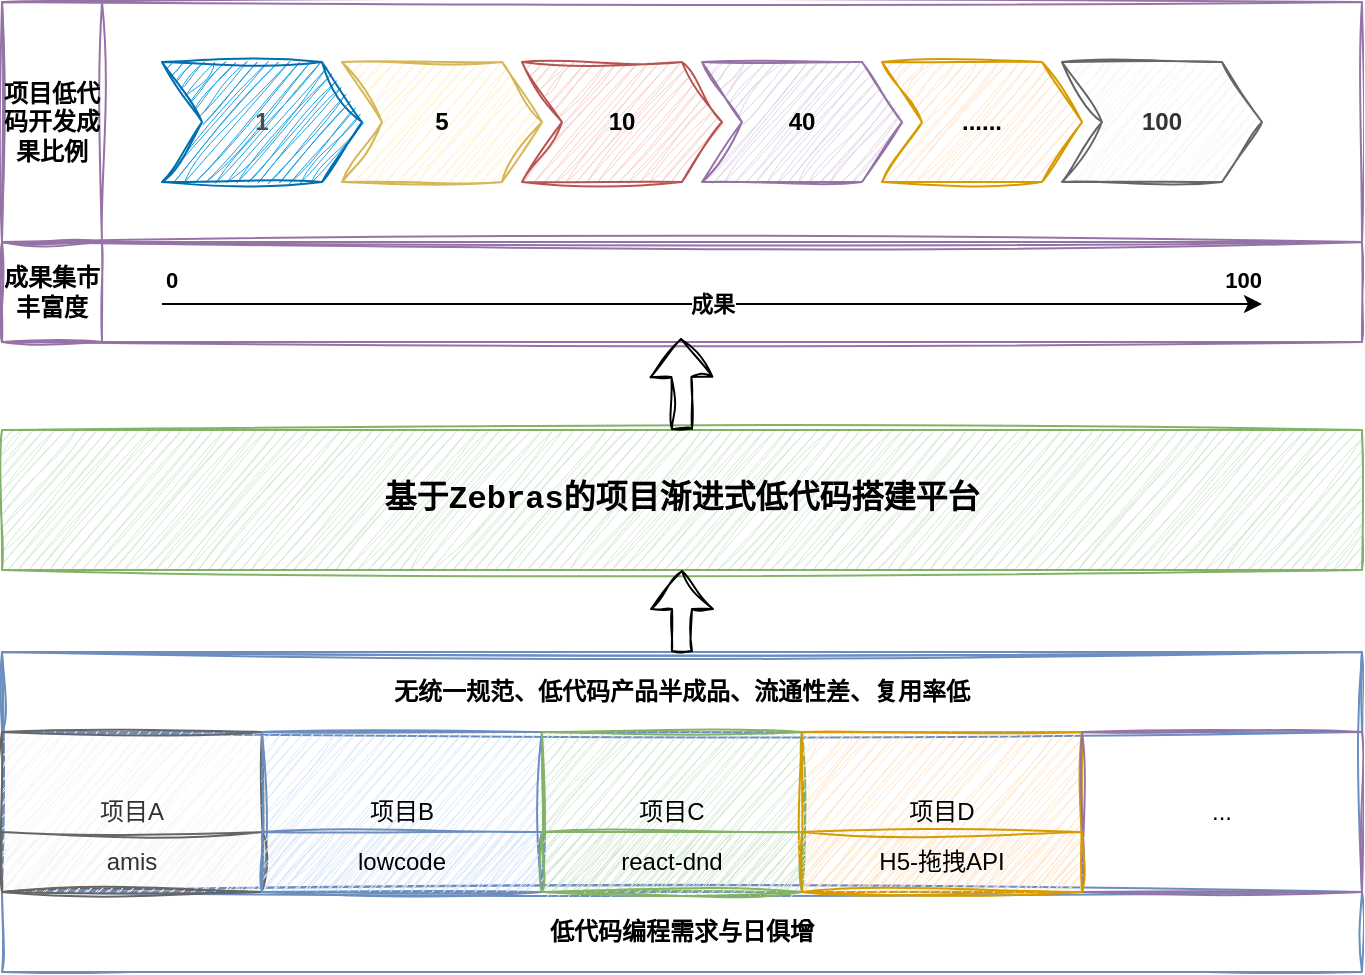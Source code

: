 <mxfile version="24.1.0" type="github">
  <diagram name="第 1 页" id="ZuTe7DdRdzsCQcWQcRMc">
    <mxGraphModel dx="1434" dy="780" grid="1" gridSize="10" guides="1" tooltips="1" connect="1" arrows="1" fold="1" page="1" pageScale="1" pageWidth="827" pageHeight="1169" math="0" shadow="0">
      <root>
        <mxCell id="0" />
        <mxCell id="1" parent="0" />
        <mxCell id="w7HhCrWTfC1vircZ0-AZ-1" value="" style="rounded=0;whiteSpace=wrap;html=1;fillColor=none;strokeColor=#6c8ebf;sketch=1;curveFitting=1;jiggle=2;" parent="1" vertex="1">
          <mxGeometry x="80" y="796" width="680" height="120" as="geometry" />
        </mxCell>
        <mxCell id="w7HhCrWTfC1vircZ0-AZ-2" value="&lt;font face=&quot;Courier New&quot; style=&quot;font-size: 16px;&quot;&gt;&lt;span style=&quot;&quot;&gt;&lt;span&gt;基于Zebras的项目渐进式低代码搭建平台&lt;/span&gt;&lt;/span&gt;&lt;/font&gt;" style="rounded=0;whiteSpace=wrap;html=1;align=center;fontStyle=1;fillColor=#d5e8d4;strokeColor=#82b366;sketch=1;curveFitting=1;jiggle=2;" parent="1" vertex="1">
          <mxGeometry x="80" y="685" width="680" height="70" as="geometry" />
        </mxCell>
        <mxCell id="w7HhCrWTfC1vircZ0-AZ-3" value="" style="rounded=0;whiteSpace=wrap;html=1;fillColor=none;strokeColor=#9673a6;sketch=1;curveFitting=1;jiggle=2;fontStyle=1" parent="1" vertex="1">
          <mxGeometry x="80" y="471" width="680" height="120" as="geometry" />
        </mxCell>
        <mxCell id="w7HhCrWTfC1vircZ0-AZ-4" value="&lt;font color=&quot;#4d4d4d&quot;&gt;1&lt;/font&gt;" style="shape=step;perimeter=stepPerimeter;whiteSpace=wrap;html=1;fixedSize=1;fillColor=#1ba1e2;fontColor=#ffffff;strokeColor=#006EAF;sketch=1;curveFitting=1;jiggle=2;fontStyle=1" parent="1" vertex="1">
          <mxGeometry x="160" y="501" width="100" height="60" as="geometry" />
        </mxCell>
        <mxCell id="w7HhCrWTfC1vircZ0-AZ-9" value="5" style="shape=step;perimeter=stepPerimeter;whiteSpace=wrap;html=1;fixedSize=1;fillColor=#fff2cc;strokeColor=#d6b656;sketch=1;curveFitting=1;jiggle=2;fontStyle=1" parent="1" vertex="1">
          <mxGeometry x="250" y="501" width="100" height="60" as="geometry" />
        </mxCell>
        <mxCell id="w7HhCrWTfC1vircZ0-AZ-10" value="10" style="shape=step;perimeter=stepPerimeter;whiteSpace=wrap;html=1;fixedSize=1;fillColor=#f8cecc;strokeColor=#b85450;sketch=1;curveFitting=1;jiggle=2;fontStyle=1" parent="1" vertex="1">
          <mxGeometry x="340" y="501" width="100" height="60" as="geometry" />
        </mxCell>
        <mxCell id="w7HhCrWTfC1vircZ0-AZ-11" value="40" style="shape=step;perimeter=stepPerimeter;whiteSpace=wrap;html=1;fixedSize=1;fillColor=#e1d5e7;strokeColor=#9673a6;sketch=1;curveFitting=1;jiggle=2;fontStyle=1" parent="1" vertex="1">
          <mxGeometry x="430" y="501" width="100" height="60" as="geometry" />
        </mxCell>
        <mxCell id="w7HhCrWTfC1vircZ0-AZ-12" value="......" style="shape=step;perimeter=stepPerimeter;whiteSpace=wrap;html=1;fixedSize=1;fillColor=#ffe6cc;strokeColor=#d79b00;sketch=1;curveFitting=1;jiggle=2;fontStyle=1" parent="1" vertex="1">
          <mxGeometry x="520" y="501" width="100" height="60" as="geometry" />
        </mxCell>
        <mxCell id="w7HhCrWTfC1vircZ0-AZ-13" value="100" style="shape=step;perimeter=stepPerimeter;whiteSpace=wrap;html=1;fixedSize=1;fillColor=#f5f5f5;strokeColor=#666666;fontColor=#333333;sketch=1;curveFitting=1;jiggle=2;fontStyle=1" parent="1" vertex="1">
          <mxGeometry x="610" y="501" width="100" height="60" as="geometry" />
        </mxCell>
        <mxCell id="w7HhCrWTfC1vircZ0-AZ-14" value="" style="rounded=0;whiteSpace=wrap;html=1;fillColor=none;strokeColor=#9673a6;sketch=1;curveFitting=1;jiggle=2;" parent="1" vertex="1">
          <mxGeometry x="80" y="591" width="680" height="50" as="geometry" />
        </mxCell>
        <mxCell id="w7HhCrWTfC1vircZ0-AZ-15" value="无统一规范、低代码产品半成品、流通性差、复用率低" style="rounded=0;whiteSpace=wrap;html=1;fillColor=none;strokeColor=#6c8ebf;sketch=1;curveFitting=1;jiggle=2;fontStyle=1" parent="1" vertex="1">
          <mxGeometry x="80" y="796" width="680" height="40" as="geometry" />
        </mxCell>
        <mxCell id="w7HhCrWTfC1vircZ0-AZ-16" value="低代码编程需求与日俱增" style="rounded=0;whiteSpace=wrap;html=1;fillColor=none;strokeColor=#6c8ebf;sketch=1;curveFitting=1;jiggle=2;fontStyle=1" parent="1" vertex="1">
          <mxGeometry x="80" y="916" width="680" height="40" as="geometry" />
        </mxCell>
        <mxCell id="w7HhCrWTfC1vircZ0-AZ-17" value="项目A" style="rounded=0;whiteSpace=wrap;html=1;fillColor=#f5f5f5;fontColor=#333333;strokeColor=#666666;sketch=1;curveFitting=1;jiggle=2;" parent="1" vertex="1">
          <mxGeometry x="80" y="836" width="130" height="80" as="geometry" />
        </mxCell>
        <mxCell id="w7HhCrWTfC1vircZ0-AZ-18" value="项目B" style="rounded=0;whiteSpace=wrap;html=1;fillColor=#dae8fc;strokeColor=#6c8ebf;sketch=1;curveFitting=1;jiggle=2;" parent="1" vertex="1">
          <mxGeometry x="210" y="836" width="140" height="80" as="geometry" />
        </mxCell>
        <mxCell id="w7HhCrWTfC1vircZ0-AZ-19" value="项目C" style="rounded=0;whiteSpace=wrap;html=1;fillColor=#d5e8d4;strokeColor=#82b366;sketch=1;curveFitting=1;jiggle=2;" parent="1" vertex="1">
          <mxGeometry x="350" y="836" width="130" height="80" as="geometry" />
        </mxCell>
        <mxCell id="w7HhCrWTfC1vircZ0-AZ-20" value="项目D" style="rounded=0;whiteSpace=wrap;html=1;fillColor=#ffe6cc;strokeColor=#d79b00;sketch=1;curveFitting=1;jiggle=2;" parent="1" vertex="1">
          <mxGeometry x="480" y="836" width="140" height="80" as="geometry" />
        </mxCell>
        <mxCell id="w7HhCrWTfC1vircZ0-AZ-21" value="..." style="rounded=0;whiteSpace=wrap;html=1;fillColor=none;strokeColor=#9673a6;sketch=1;curveFitting=1;jiggle=2;" parent="1" vertex="1">
          <mxGeometry x="620" y="836" width="140" height="80" as="geometry" />
        </mxCell>
        <mxCell id="w7HhCrWTfC1vircZ0-AZ-22" value="amis" style="rounded=0;whiteSpace=wrap;html=1;fillColor=#f5f5f5;fontColor=#333333;strokeColor=#666666;sketch=1;curveFitting=1;jiggle=2;" parent="1" vertex="1">
          <mxGeometry x="80" y="886" width="130" height="30" as="geometry" />
        </mxCell>
        <mxCell id="w7HhCrWTfC1vircZ0-AZ-23" value="lowcode" style="rounded=0;whiteSpace=wrap;html=1;fillColor=#dae8fc;strokeColor=#6c8ebf;sketch=1;curveFitting=1;jiggle=2;" parent="1" vertex="1">
          <mxGeometry x="210" y="886" width="140" height="30" as="geometry" />
        </mxCell>
        <mxCell id="w7HhCrWTfC1vircZ0-AZ-24" value="react-dnd" style="rounded=0;whiteSpace=wrap;html=1;fillColor=#d5e8d4;strokeColor=#82b366;sketch=1;curveFitting=1;jiggle=2;" parent="1" vertex="1">
          <mxGeometry x="350" y="886" width="130" height="30" as="geometry" />
        </mxCell>
        <mxCell id="w7HhCrWTfC1vircZ0-AZ-25" value="H5-拖拽API" style="rounded=0;whiteSpace=wrap;html=1;fillColor=#ffe6cc;strokeColor=#d79b00;sketch=1;curveFitting=1;jiggle=2;" parent="1" vertex="1">
          <mxGeometry x="480" y="886" width="140" height="30" as="geometry" />
        </mxCell>
        <mxCell id="w7HhCrWTfC1vircZ0-AZ-26" value="" style="endArrow=classic;html=1;rounded=0;fontStyle=1;fontColor=#4D4D4D;" parent="1" edge="1">
          <mxGeometry relative="1" as="geometry">
            <mxPoint x="160" y="622" as="sourcePoint" />
            <mxPoint x="710" y="622" as="targetPoint" />
          </mxGeometry>
        </mxCell>
        <mxCell id="w7HhCrWTfC1vircZ0-AZ-27" value="成果" style="edgeLabel;resizable=0;html=1;align=center;verticalAlign=middle;fontStyle=1" parent="w7HhCrWTfC1vircZ0-AZ-26" connectable="0" vertex="1">
          <mxGeometry relative="1" as="geometry" />
        </mxCell>
        <mxCell id="w7HhCrWTfC1vircZ0-AZ-28" value="0" style="edgeLabel;resizable=0;html=1;align=left;verticalAlign=bottom;fontStyle=1" parent="w7HhCrWTfC1vircZ0-AZ-26" connectable="0" vertex="1">
          <mxGeometry x="-1" relative="1" as="geometry">
            <mxPoint y="-4" as="offset" />
          </mxGeometry>
        </mxCell>
        <mxCell id="w7HhCrWTfC1vircZ0-AZ-29" value="100" style="edgeLabel;resizable=0;html=1;align=right;verticalAlign=bottom;fontStyle=1" parent="w7HhCrWTfC1vircZ0-AZ-26" connectable="0" vertex="1">
          <mxGeometry x="1" relative="1" as="geometry">
            <mxPoint y="-4" as="offset" />
          </mxGeometry>
        </mxCell>
        <mxCell id="YVC1tcmqvo0bKReFXnxw-1" value="项目低代码开发成果比例" style="rounded=0;whiteSpace=wrap;html=1;fillColor=none;strokeColor=#9673a6;sketch=1;curveFitting=1;jiggle=2;fontStyle=1" parent="1" vertex="1">
          <mxGeometry x="80" y="471" width="50" height="120" as="geometry" />
        </mxCell>
        <mxCell id="YVC1tcmqvo0bKReFXnxw-3" value="成果集市丰富度" style="rounded=0;whiteSpace=wrap;html=1;fillColor=none;strokeColor=#9673a6;sketch=1;curveFitting=1;jiggle=2;fontStyle=1" parent="1" vertex="1">
          <mxGeometry x="80" y="591" width="50" height="50" as="geometry" />
        </mxCell>
        <mxCell id="9lCWFAJ6bnJ19n7BnZsp-1" value="" style="shape=flexArrow;endArrow=classic;html=1;rounded=0;exitX=0.5;exitY=0;exitDx=0;exitDy=0;entryX=0.5;entryY=1;entryDx=0;entryDy=0;sketch=1;curveFitting=1;jiggle=2;" parent="1" source="w7HhCrWTfC1vircZ0-AZ-15" target="w7HhCrWTfC1vircZ0-AZ-2" edge="1">
          <mxGeometry width="50" height="50" relative="1" as="geometry">
            <mxPoint x="390" y="750" as="sourcePoint" />
            <mxPoint x="440" y="700" as="targetPoint" />
          </mxGeometry>
        </mxCell>
        <mxCell id="9lCWFAJ6bnJ19n7BnZsp-2" value="" style="shape=flexArrow;endArrow=classic;html=1;rounded=0;entryX=0.5;entryY=1;entryDx=0;entryDy=0;sketch=1;curveFitting=1;jiggle=2;exitX=0.5;exitY=0;exitDx=0;exitDy=0;" parent="1" source="w7HhCrWTfC1vircZ0-AZ-2" edge="1">
          <mxGeometry width="50" height="50" relative="1" as="geometry">
            <mxPoint x="420" y="670" as="sourcePoint" />
            <mxPoint x="419.5" y="639" as="targetPoint" />
          </mxGeometry>
        </mxCell>
      </root>
    </mxGraphModel>
  </diagram>
</mxfile>
